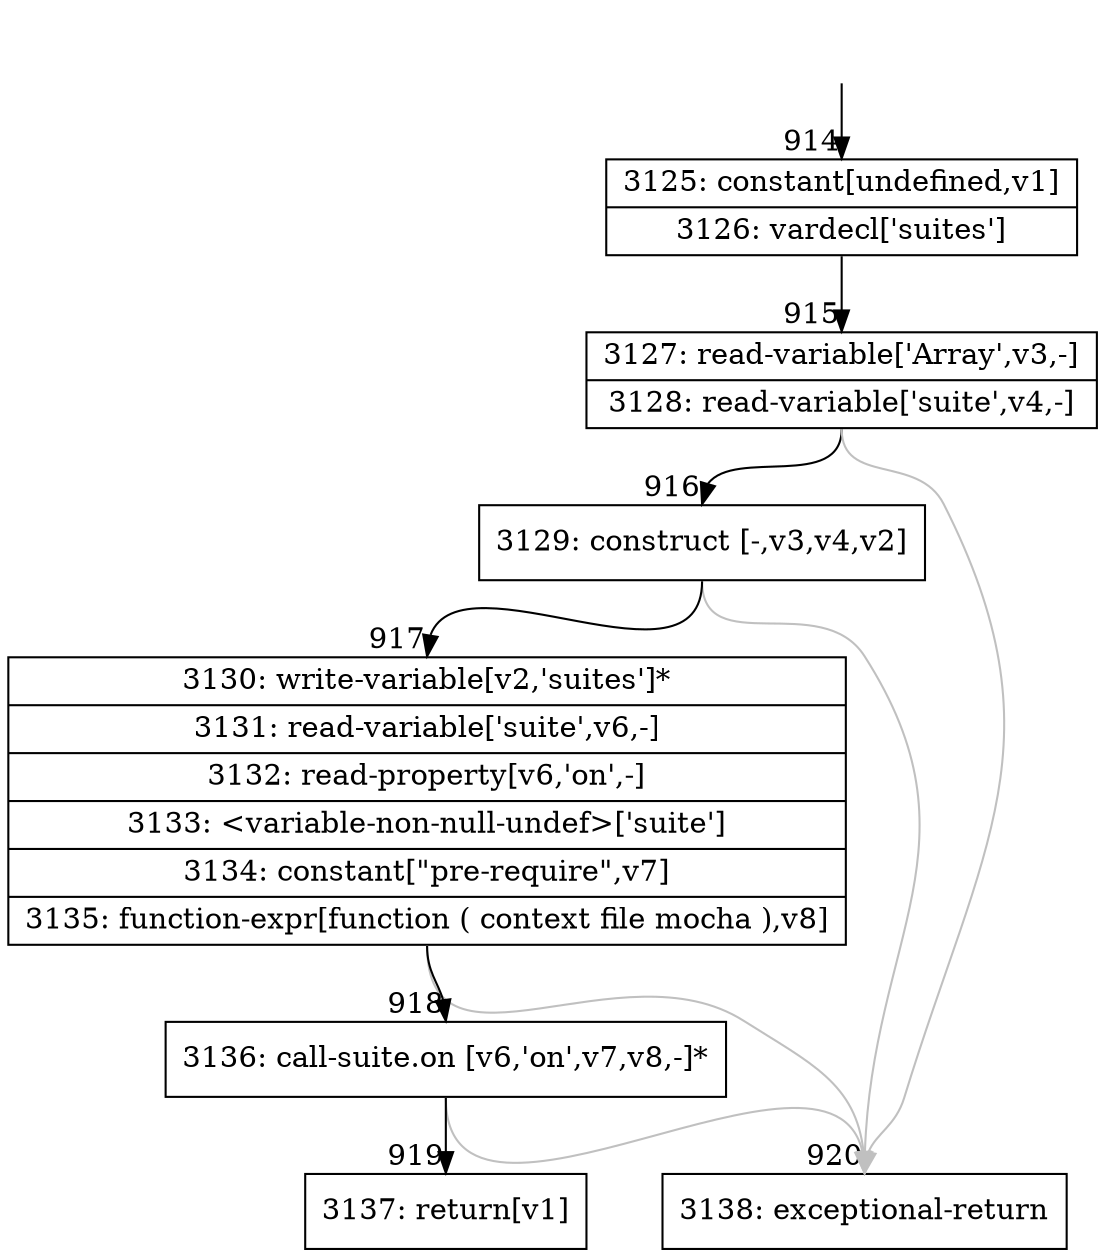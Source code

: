 digraph {
rankdir="TD"
BB_entry78[shape=none,label=""];
BB_entry78 -> BB914 [tailport=s, headport=n, headlabel="    914"]
BB914 [shape=record label="{3125: constant[undefined,v1]|3126: vardecl['suites']}" ] 
BB914 -> BB915 [tailport=s, headport=n, headlabel="      915"]
BB915 [shape=record label="{3127: read-variable['Array',v3,-]|3128: read-variable['suite',v4,-]}" ] 
BB915 -> BB916 [tailport=s, headport=n, headlabel="      916"]
BB915 -> BB920 [tailport=s, headport=n, color=gray, headlabel="      920"]
BB916 [shape=record label="{3129: construct [-,v3,v4,v2]}" ] 
BB916 -> BB917 [tailport=s, headport=n, headlabel="      917"]
BB916 -> BB920 [tailport=s, headport=n, color=gray]
BB917 [shape=record label="{3130: write-variable[v2,'suites']*|3131: read-variable['suite',v6,-]|3132: read-property[v6,'on',-]|3133: \<variable-non-null-undef\>['suite']|3134: constant[\"pre-require\",v7]|3135: function-expr[function ( context file mocha ),v8]}" ] 
BB917 -> BB918 [tailport=s, headport=n, headlabel="      918"]
BB917 -> BB920 [tailport=s, headport=n, color=gray]
BB918 [shape=record label="{3136: call-suite.on [v6,'on',v7,v8,-]*}" ] 
BB918 -> BB919 [tailport=s, headport=n, headlabel="      919"]
BB918 -> BB920 [tailport=s, headport=n, color=gray]
BB919 [shape=record label="{3137: return[v1]}" ] 
BB920 [shape=record label="{3138: exceptional-return}" ] 
//#$~ 1050
}
